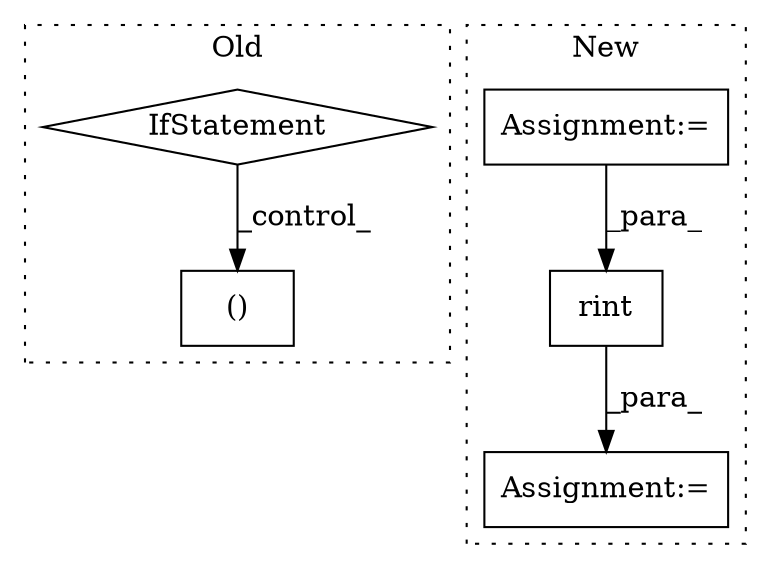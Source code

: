 digraph G {
subgraph cluster0 {
1 [label="IfStatement" a="25" s="3362,3378" l="4,2" shape="diamond"];
4 [label="()" a="106" s="3438" l="49" shape="box"];
label = "Old";
style="dotted";
}
subgraph cluster1 {
2 [label="rint" a="32" s="5072,5083" l="5,1" shape="box"];
3 [label="Assignment:=" a="7" s="5065" l="1" shape="box"];
5 [label="Assignment:=" a="7" s="4040" l="1" shape="box"];
label = "New";
style="dotted";
}
1 -> 4 [label="_control_"];
2 -> 3 [label="_para_"];
5 -> 2 [label="_para_"];
}